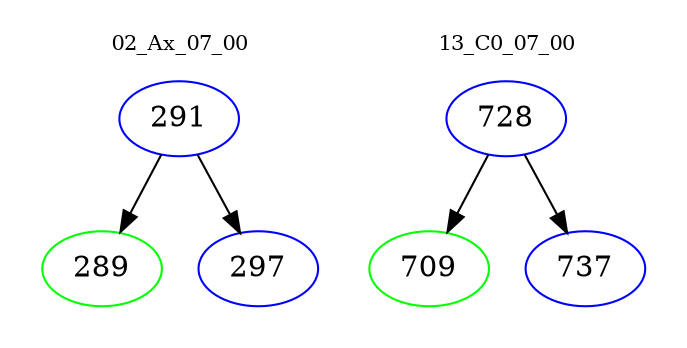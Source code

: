 digraph{
subgraph cluster_0 {
color = white
label = "02_Ax_07_00";
fontsize=10;
T0_291 [label="291", color="blue"]
T0_291 -> T0_289 [color="black"]
T0_289 [label="289", color="green"]
T0_291 -> T0_297 [color="black"]
T0_297 [label="297", color="blue"]
}
subgraph cluster_1 {
color = white
label = "13_C0_07_00";
fontsize=10;
T1_728 [label="728", color="blue"]
T1_728 -> T1_709 [color="black"]
T1_709 [label="709", color="green"]
T1_728 -> T1_737 [color="black"]
T1_737 [label="737", color="blue"]
}
}
